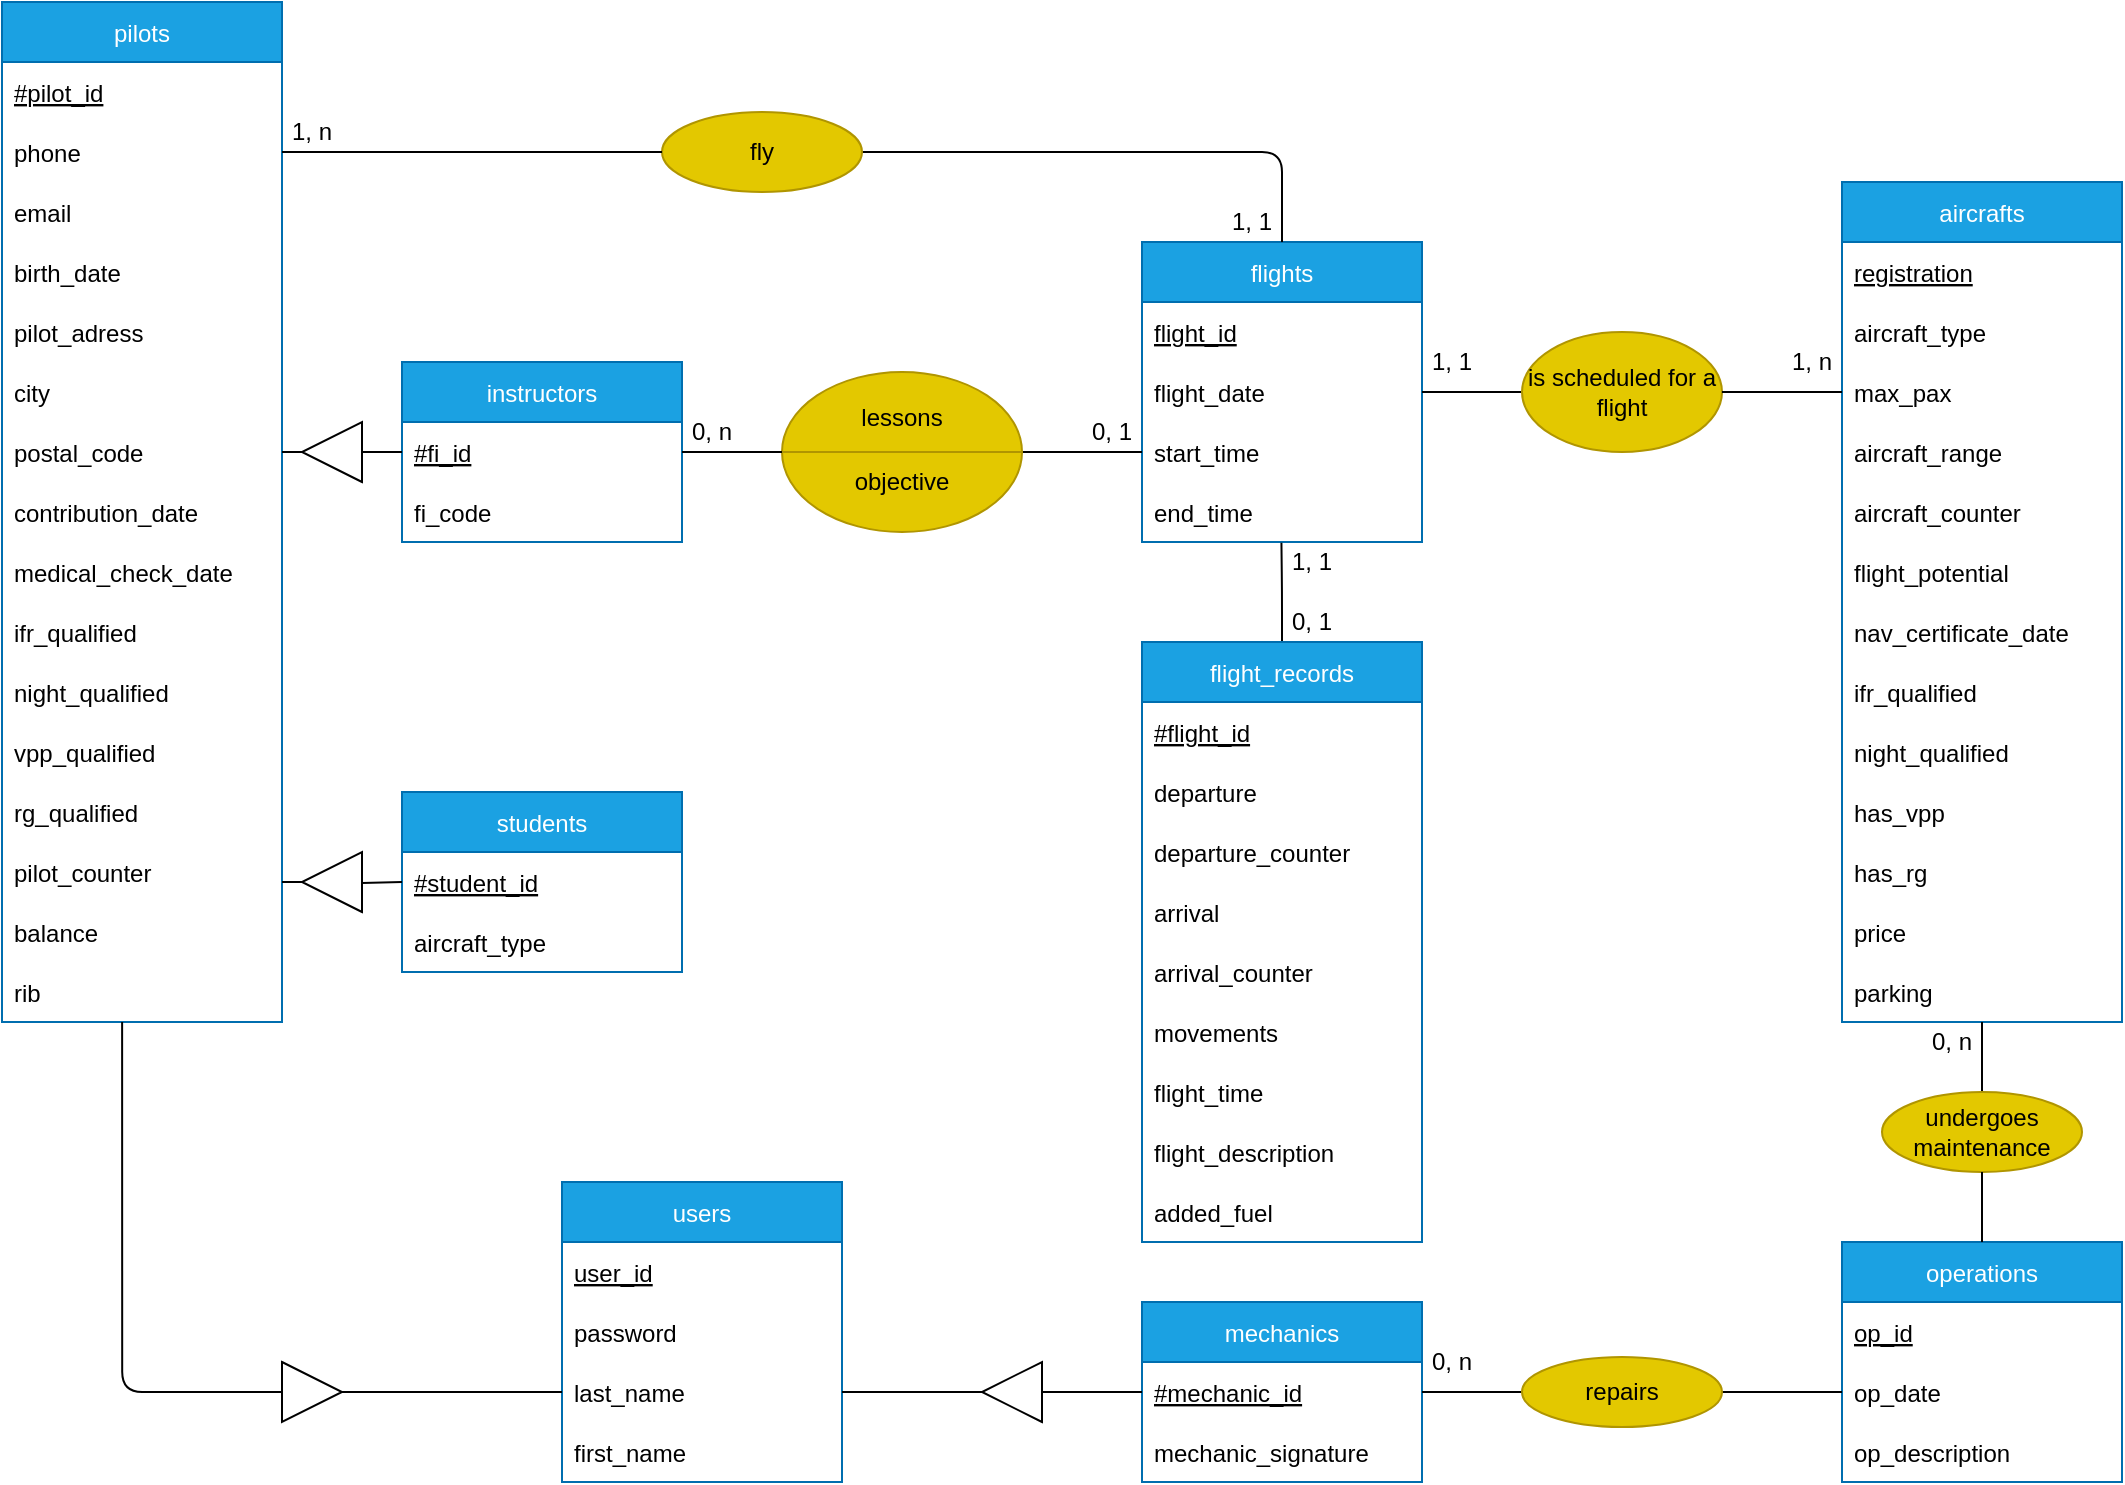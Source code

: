 <mxfile version="20.3.0" type="device"><diagram id="kAW9klxOi-WleZFakdpH" name="Page-1"><mxGraphModel dx="1627" dy="1148" grid="1" gridSize="10" guides="1" tooltips="1" connect="1" arrows="1" fold="1" page="1" pageScale="1" pageWidth="1654" pageHeight="1169" math="0" shadow="0"><root><mxCell id="0"/><mxCell id="1" parent="0"/><mxCell id="x0U0oFPfZaiFmtQgRwpw-55" value="pilots" style="swimlane;fontStyle=0;childLayout=stackLayout;horizontal=1;startSize=30;horizontalStack=0;resizeParent=1;resizeParentMax=0;resizeLast=0;collapsible=1;marginBottom=0;fillColor=#1ba1e2;strokeColor=#006EAF;fontColor=#ffffff;" parent="1" vertex="1"><mxGeometry width="140" height="510" as="geometry"/></mxCell><mxCell id="nm3q8u3Qe69YSmtWsKVZ-3" value="#pilot_id" style="text;strokeColor=none;fillColor=none;align=left;verticalAlign=middle;spacingLeft=4;spacingRight=4;overflow=hidden;points=[[0,0.5],[1,0.5]];portConstraint=eastwest;rotatable=0;fontStyle=4" parent="x0U0oFPfZaiFmtQgRwpw-55" vertex="1"><mxGeometry y="30" width="140" height="30" as="geometry"/></mxCell><mxCell id="YoBACH92K0BUrHr2XnvJ-1" value="phone" style="text;strokeColor=none;fillColor=none;align=left;verticalAlign=middle;spacingLeft=4;spacingRight=4;overflow=hidden;points=[[0,0.5],[1,0.5]];portConstraint=eastwest;rotatable=0;" parent="x0U0oFPfZaiFmtQgRwpw-55" vertex="1"><mxGeometry y="60" width="140" height="30" as="geometry"/></mxCell><mxCell id="x0U0oFPfZaiFmtQgRwpw-73" value="email" style="text;strokeColor=none;fillColor=none;align=left;verticalAlign=middle;spacingLeft=4;spacingRight=4;overflow=hidden;points=[[0,0.5],[1,0.5]];portConstraint=eastwest;rotatable=0;" parent="x0U0oFPfZaiFmtQgRwpw-55" vertex="1"><mxGeometry y="90" width="140" height="30" as="geometry"/></mxCell><mxCell id="nm3q8u3Qe69YSmtWsKVZ-4" value="birth_date" style="text;strokeColor=none;fillColor=none;align=left;verticalAlign=middle;spacingLeft=4;spacingRight=4;overflow=hidden;points=[[0,0.5],[1,0.5]];portConstraint=eastwest;rotatable=0;" parent="x0U0oFPfZaiFmtQgRwpw-55" vertex="1"><mxGeometry y="120" width="140" height="30" as="geometry"/></mxCell><mxCell id="x0U0oFPfZaiFmtQgRwpw-61" value="pilot_adress" style="text;strokeColor=none;fillColor=none;align=left;verticalAlign=middle;spacingLeft=4;spacingRight=4;overflow=hidden;points=[[0,0.5],[1,0.5]];portConstraint=eastwest;rotatable=0;" parent="x0U0oFPfZaiFmtQgRwpw-55" vertex="1"><mxGeometry y="150" width="140" height="30" as="geometry"/></mxCell><mxCell id="nm3q8u3Qe69YSmtWsKVZ-5" value="city" style="text;strokeColor=none;fillColor=none;align=left;verticalAlign=middle;spacingLeft=4;spacingRight=4;overflow=hidden;points=[[0,0.5],[1,0.5]];portConstraint=eastwest;rotatable=0;" parent="x0U0oFPfZaiFmtQgRwpw-55" vertex="1"><mxGeometry y="180" width="140" height="30" as="geometry"/></mxCell><mxCell id="x0U0oFPfZaiFmtQgRwpw-72" value="postal_code" style="text;strokeColor=none;fillColor=none;align=left;verticalAlign=middle;spacingLeft=4;spacingRight=4;overflow=hidden;points=[[0,0.5],[1,0.5]];portConstraint=eastwest;rotatable=0;" parent="x0U0oFPfZaiFmtQgRwpw-55" vertex="1"><mxGeometry y="210" width="140" height="30" as="geometry"/></mxCell><mxCell id="x0U0oFPfZaiFmtQgRwpw-62" value="contribution_date" style="text;strokeColor=none;fillColor=none;align=left;verticalAlign=middle;spacingLeft=4;spacingRight=4;overflow=hidden;points=[[0,0.5],[1,0.5]];portConstraint=eastwest;rotatable=0;" parent="x0U0oFPfZaiFmtQgRwpw-55" vertex="1"><mxGeometry y="240" width="140" height="30" as="geometry"/></mxCell><mxCell id="x0U0oFPfZaiFmtQgRwpw-63" value="medical_check_date" style="text;strokeColor=none;fillColor=none;align=left;verticalAlign=middle;spacingLeft=4;spacingRight=4;overflow=hidden;points=[[0,0.5],[1,0.5]];portConstraint=eastwest;rotatable=0;" parent="x0U0oFPfZaiFmtQgRwpw-55" vertex="1"><mxGeometry y="270" width="140" height="30" as="geometry"/></mxCell><mxCell id="x0U0oFPfZaiFmtQgRwpw-64" value="ifr_qualified" style="text;strokeColor=none;fillColor=none;align=left;verticalAlign=middle;spacingLeft=4;spacingRight=4;overflow=hidden;points=[[0,0.5],[1,0.5]];portConstraint=eastwest;rotatable=0;" parent="x0U0oFPfZaiFmtQgRwpw-55" vertex="1"><mxGeometry y="300" width="140" height="30" as="geometry"/></mxCell><mxCell id="x0U0oFPfZaiFmtQgRwpw-65" value="night_qualified" style="text;strokeColor=none;fillColor=none;align=left;verticalAlign=middle;spacingLeft=4;spacingRight=4;overflow=hidden;points=[[0,0.5],[1,0.5]];portConstraint=eastwest;rotatable=0;" parent="x0U0oFPfZaiFmtQgRwpw-55" vertex="1"><mxGeometry y="330" width="140" height="30" as="geometry"/></mxCell><mxCell id="x0U0oFPfZaiFmtQgRwpw-66" value="vpp_qualified" style="text;strokeColor=none;fillColor=none;align=left;verticalAlign=middle;spacingLeft=4;spacingRight=4;overflow=hidden;points=[[0,0.5],[1,0.5]];portConstraint=eastwest;rotatable=0;" parent="x0U0oFPfZaiFmtQgRwpw-55" vertex="1"><mxGeometry y="360" width="140" height="30" as="geometry"/></mxCell><mxCell id="x0U0oFPfZaiFmtQgRwpw-67" value="rg_qualified" style="text;strokeColor=none;fillColor=none;align=left;verticalAlign=middle;spacingLeft=4;spacingRight=4;overflow=hidden;points=[[0,0.5],[1,0.5]];portConstraint=eastwest;rotatable=0;" parent="x0U0oFPfZaiFmtQgRwpw-55" vertex="1"><mxGeometry y="390" width="140" height="30" as="geometry"/></mxCell><mxCell id="x0U0oFPfZaiFmtQgRwpw-68" value="pilot_counter" style="text;strokeColor=none;fillColor=none;align=left;verticalAlign=middle;spacingLeft=4;spacingRight=4;overflow=hidden;points=[[0,0.5],[1,0.5]];portConstraint=eastwest;rotatable=0;" parent="x0U0oFPfZaiFmtQgRwpw-55" vertex="1"><mxGeometry y="420" width="140" height="30" as="geometry"/></mxCell><mxCell id="x0U0oFPfZaiFmtQgRwpw-69" value="balance" style="text;strokeColor=none;fillColor=none;align=left;verticalAlign=middle;spacingLeft=4;spacingRight=4;overflow=hidden;points=[[0,0.5],[1,0.5]];portConstraint=eastwest;rotatable=0;" parent="x0U0oFPfZaiFmtQgRwpw-55" vertex="1"><mxGeometry y="450" width="140" height="30" as="geometry"/></mxCell><mxCell id="x0U0oFPfZaiFmtQgRwpw-70" value="rib" style="text;strokeColor=none;fillColor=none;align=left;verticalAlign=middle;spacingLeft=4;spacingRight=4;overflow=hidden;points=[[0,0.5],[1,0.5]];portConstraint=eastwest;rotatable=0;" parent="x0U0oFPfZaiFmtQgRwpw-55" vertex="1"><mxGeometry y="480" width="140" height="30" as="geometry"/></mxCell><mxCell id="x0U0oFPfZaiFmtQgRwpw-74" value="students" style="swimlane;fontStyle=0;childLayout=stackLayout;horizontal=1;startSize=30;horizontalStack=0;resizeParent=1;resizeParentMax=0;resizeLast=0;collapsible=1;marginBottom=0;fillColor=#1ba1e2;strokeColor=#006EAF;fontColor=#ffffff;" parent="1" vertex="1"><mxGeometry x="200" y="395" width="140" height="90" as="geometry"/></mxCell><mxCell id="YoBACH92K0BUrHr2XnvJ-4" value="#student_id" style="text;strokeColor=none;fillColor=none;align=left;verticalAlign=middle;spacingLeft=4;spacingRight=4;overflow=hidden;points=[[0,0.5],[1,0.5]];portConstraint=eastwest;rotatable=0;fontStyle=4" parent="x0U0oFPfZaiFmtQgRwpw-74" vertex="1"><mxGeometry y="30" width="140" height="30" as="geometry"/></mxCell><mxCell id="x0U0oFPfZaiFmtQgRwpw-91" value="aircraft_type" style="text;strokeColor=none;fillColor=none;align=left;verticalAlign=middle;spacingLeft=4;spacingRight=4;overflow=hidden;points=[[0,0.5],[1,0.5]];portConstraint=eastwest;rotatable=0;" parent="x0U0oFPfZaiFmtQgRwpw-74" vertex="1"><mxGeometry y="60" width="140" height="30" as="geometry"/></mxCell><mxCell id="nm3q8u3Qe69YSmtWsKVZ-9" value="" style="edgeStyle=orthogonalEdgeStyle;rounded=0;orthogonalLoop=1;jettySize=auto;html=1;startArrow=none;endArrow=none;endFill=0;strokeColor=default;entryX=1;entryY=0.5;entryDx=0;entryDy=0;exitX=1;exitY=0.5;exitDx=0;exitDy=0;" parent="1" source="nm3q8u3Qe69YSmtWsKVZ-10" edge="1"><mxGeometry relative="1" as="geometry"><mxPoint x="140" y="225" as="targetPoint"/></mxGeometry></mxCell><mxCell id="x0U0oFPfZaiFmtQgRwpw-89" value="instructors" style="swimlane;fontStyle=0;childLayout=stackLayout;horizontal=1;startSize=30;horizontalStack=0;resizeParent=1;resizeParentMax=0;resizeLast=0;collapsible=1;marginBottom=0;fillColor=#1ba1e2;strokeColor=#006EAF;fontColor=#ffffff;" parent="1" vertex="1"><mxGeometry x="200" y="180" width="140" height="90" as="geometry"/></mxCell><mxCell id="YoBACH92K0BUrHr2XnvJ-3" value="#fi_id" style="text;strokeColor=none;fillColor=none;align=left;verticalAlign=middle;spacingLeft=4;spacingRight=4;overflow=hidden;points=[[0,0.5],[1,0.5]];portConstraint=eastwest;rotatable=0;fontStyle=4" parent="x0U0oFPfZaiFmtQgRwpw-89" vertex="1"><mxGeometry y="30" width="140" height="30" as="geometry"/></mxCell><mxCell id="x0U0oFPfZaiFmtQgRwpw-76" value="fi_code" style="text;strokeColor=none;fillColor=none;align=left;verticalAlign=middle;spacingLeft=4;spacingRight=4;overflow=hidden;points=[[0,0.5],[1,0.5]];portConstraint=eastwest;rotatable=0;" parent="x0U0oFPfZaiFmtQgRwpw-89" vertex="1"><mxGeometry y="60" width="140" height="30" as="geometry"/></mxCell><mxCell id="x0U0oFPfZaiFmtQgRwpw-94" value="mechanics" style="swimlane;fontStyle=0;childLayout=stackLayout;horizontal=1;startSize=30;horizontalStack=0;resizeParent=1;resizeParentMax=0;resizeLast=0;collapsible=1;marginBottom=0;fillColor=#1ba1e2;strokeColor=#006EAF;fontColor=#ffffff;" parent="1" vertex="1"><mxGeometry x="570" y="650" width="140" height="90" as="geometry"/></mxCell><mxCell id="YoBACH92K0BUrHr2XnvJ-2" value="#mechanic_id" style="text;strokeColor=none;fillColor=none;align=left;verticalAlign=middle;spacingLeft=4;spacingRight=4;overflow=hidden;points=[[0,0.5],[1,0.5]];portConstraint=eastwest;rotatable=0;fontStyle=4" parent="x0U0oFPfZaiFmtQgRwpw-94" vertex="1"><mxGeometry y="30" width="140" height="30" as="geometry"/></mxCell><mxCell id="nm3q8u3Qe69YSmtWsKVZ-6" value="mechanic_signature" style="text;strokeColor=none;fillColor=none;align=left;verticalAlign=middle;spacingLeft=4;spacingRight=4;overflow=hidden;points=[[0,0.5],[1,0.5]];portConstraint=eastwest;rotatable=0;" parent="x0U0oFPfZaiFmtQgRwpw-94" vertex="1"><mxGeometry y="60" width="140" height="30" as="geometry"/></mxCell><mxCell id="x0U0oFPfZaiFmtQgRwpw-125" value="aircrafts" style="swimlane;fontStyle=0;childLayout=stackLayout;horizontal=1;startSize=30;horizontalStack=0;resizeParent=1;resizeParentMax=0;resizeLast=0;collapsible=1;marginBottom=0;fillColor=#1ba1e2;strokeColor=#006EAF;fontColor=#ffffff;" parent="1" vertex="1"><mxGeometry x="920" y="90" width="140" height="420" as="geometry"/></mxCell><mxCell id="x0U0oFPfZaiFmtQgRwpw-126" value="registration" style="text;strokeColor=none;fillColor=none;align=left;verticalAlign=middle;spacingLeft=4;spacingRight=4;overflow=hidden;points=[[0,0.5],[1,0.5]];portConstraint=eastwest;rotatable=0;fontStyle=4" parent="x0U0oFPfZaiFmtQgRwpw-125" vertex="1"><mxGeometry y="30" width="140" height="30" as="geometry"/></mxCell><mxCell id="x0U0oFPfZaiFmtQgRwpw-127" value="aircraft_type" style="text;strokeColor=none;fillColor=none;align=left;verticalAlign=middle;spacingLeft=4;spacingRight=4;overflow=hidden;points=[[0,0.5],[1,0.5]];portConstraint=eastwest;rotatable=0;" parent="x0U0oFPfZaiFmtQgRwpw-125" vertex="1"><mxGeometry y="60" width="140" height="30" as="geometry"/></mxCell><mxCell id="x0U0oFPfZaiFmtQgRwpw-128" value="max_pax" style="text;strokeColor=none;fillColor=none;align=left;verticalAlign=middle;spacingLeft=4;spacingRight=4;overflow=hidden;points=[[0,0.5],[1,0.5]];portConstraint=eastwest;rotatable=0;" parent="x0U0oFPfZaiFmtQgRwpw-125" vertex="1"><mxGeometry y="90" width="140" height="30" as="geometry"/></mxCell><mxCell id="x0U0oFPfZaiFmtQgRwpw-129" value="aircraft_range" style="text;strokeColor=none;fillColor=none;align=left;verticalAlign=middle;spacingLeft=4;spacingRight=4;overflow=hidden;points=[[0,0.5],[1,0.5]];portConstraint=eastwest;rotatable=0;" parent="x0U0oFPfZaiFmtQgRwpw-125" vertex="1"><mxGeometry y="120" width="140" height="30" as="geometry"/></mxCell><mxCell id="x0U0oFPfZaiFmtQgRwpw-130" value="aircraft_counter" style="text;strokeColor=none;fillColor=none;align=left;verticalAlign=middle;spacingLeft=4;spacingRight=4;overflow=hidden;points=[[0,0.5],[1,0.5]];portConstraint=eastwest;rotatable=0;" parent="x0U0oFPfZaiFmtQgRwpw-125" vertex="1"><mxGeometry y="150" width="140" height="30" as="geometry"/></mxCell><mxCell id="x0U0oFPfZaiFmtQgRwpw-131" value="flight_potential" style="text;strokeColor=none;fillColor=none;align=left;verticalAlign=middle;spacingLeft=4;spacingRight=4;overflow=hidden;points=[[0,0.5],[1,0.5]];portConstraint=eastwest;rotatable=0;" parent="x0U0oFPfZaiFmtQgRwpw-125" vertex="1"><mxGeometry y="180" width="140" height="30" as="geometry"/></mxCell><mxCell id="x0U0oFPfZaiFmtQgRwpw-132" value="nav_certificate_date" style="text;strokeColor=none;fillColor=none;align=left;verticalAlign=middle;spacingLeft=4;spacingRight=4;overflow=hidden;points=[[0,0.5],[1,0.5]];portConstraint=eastwest;rotatable=0;" parent="x0U0oFPfZaiFmtQgRwpw-125" vertex="1"><mxGeometry y="210" width="140" height="30" as="geometry"/></mxCell><mxCell id="x0U0oFPfZaiFmtQgRwpw-133" value="ifr_qualified" style="text;strokeColor=none;fillColor=none;align=left;verticalAlign=middle;spacingLeft=4;spacingRight=4;overflow=hidden;points=[[0,0.5],[1,0.5]];portConstraint=eastwest;rotatable=0;" parent="x0U0oFPfZaiFmtQgRwpw-125" vertex="1"><mxGeometry y="240" width="140" height="30" as="geometry"/></mxCell><mxCell id="x0U0oFPfZaiFmtQgRwpw-134" value="night_qualified" style="text;strokeColor=none;fillColor=none;align=left;verticalAlign=middle;spacingLeft=4;spacingRight=4;overflow=hidden;points=[[0,0.5],[1,0.5]];portConstraint=eastwest;rotatable=0;" parent="x0U0oFPfZaiFmtQgRwpw-125" vertex="1"><mxGeometry y="270" width="140" height="30" as="geometry"/></mxCell><mxCell id="x0U0oFPfZaiFmtQgRwpw-135" value="has_vpp" style="text;strokeColor=none;fillColor=none;align=left;verticalAlign=middle;spacingLeft=4;spacingRight=4;overflow=hidden;points=[[0,0.5],[1,0.5]];portConstraint=eastwest;rotatable=0;" parent="x0U0oFPfZaiFmtQgRwpw-125" vertex="1"><mxGeometry y="300" width="140" height="30" as="geometry"/></mxCell><mxCell id="x0U0oFPfZaiFmtQgRwpw-136" value="has_rg" style="text;strokeColor=none;fillColor=none;align=left;verticalAlign=middle;spacingLeft=4;spacingRight=4;overflow=hidden;points=[[0,0.5],[1,0.5]];portConstraint=eastwest;rotatable=0;" parent="x0U0oFPfZaiFmtQgRwpw-125" vertex="1"><mxGeometry y="330" width="140" height="30" as="geometry"/></mxCell><mxCell id="65gmRPwhW-qTGJclBpz--22" value="price" style="text;strokeColor=none;fillColor=none;align=left;verticalAlign=middle;spacingLeft=4;spacingRight=4;overflow=hidden;points=[[0,0.5],[1,0.5]];portConstraint=eastwest;rotatable=0;" parent="x0U0oFPfZaiFmtQgRwpw-125" vertex="1"><mxGeometry y="360" width="140" height="30" as="geometry"/></mxCell><mxCell id="x0U0oFPfZaiFmtQgRwpw-138" value="parking" style="text;strokeColor=none;fillColor=none;align=left;verticalAlign=middle;spacingLeft=4;spacingRight=4;overflow=hidden;points=[[0,0.5],[1,0.5]];portConstraint=eastwest;rotatable=0;" parent="x0U0oFPfZaiFmtQgRwpw-125" vertex="1"><mxGeometry y="390" width="140" height="30" as="geometry"/></mxCell><mxCell id="x0U0oFPfZaiFmtQgRwpw-152" value="flights" style="swimlane;fontStyle=0;childLayout=stackLayout;horizontal=1;startSize=30;horizontalStack=0;resizeParent=1;resizeParentMax=0;resizeLast=0;collapsible=1;marginBottom=0;fillColor=#1ba1e2;strokeColor=#006EAF;fontColor=#ffffff;" parent="1" vertex="1"><mxGeometry x="570" y="120" width="140" height="150" as="geometry"><mxRectangle x="570" y="120" width="130" height="30" as="alternateBounds"/></mxGeometry></mxCell><mxCell id="x0U0oFPfZaiFmtQgRwpw-153" value="flight_id" style="text;strokeColor=none;fillColor=none;align=left;verticalAlign=middle;spacingLeft=4;spacingRight=4;overflow=hidden;points=[[0,0.5],[1,0.5]];portConstraint=eastwest;rotatable=0;fontStyle=4" parent="x0U0oFPfZaiFmtQgRwpw-152" vertex="1"><mxGeometry y="30" width="140" height="30" as="geometry"/></mxCell><mxCell id="x0U0oFPfZaiFmtQgRwpw-156" value="flight_date" style="text;strokeColor=none;fillColor=none;align=left;verticalAlign=middle;spacingLeft=4;spacingRight=4;overflow=hidden;points=[[0,0.5],[1,0.5]];portConstraint=eastwest;rotatable=0;" parent="x0U0oFPfZaiFmtQgRwpw-152" vertex="1"><mxGeometry y="60" width="140" height="30" as="geometry"/></mxCell><mxCell id="x0U0oFPfZaiFmtQgRwpw-157" value="start_time" style="text;strokeColor=none;fillColor=none;align=left;verticalAlign=middle;spacingLeft=4;spacingRight=4;overflow=hidden;points=[[0,0.5],[1,0.5]];portConstraint=eastwest;rotatable=0;" parent="x0U0oFPfZaiFmtQgRwpw-152" vertex="1"><mxGeometry y="90" width="140" height="30" as="geometry"/></mxCell><mxCell id="x0U0oFPfZaiFmtQgRwpw-159" value="end_time" style="text;strokeColor=none;fillColor=none;align=left;verticalAlign=middle;spacingLeft=4;spacingRight=4;overflow=hidden;points=[[0,0.5],[1,0.5]];portConstraint=eastwest;rotatable=0;" parent="x0U0oFPfZaiFmtQgRwpw-152" vertex="1"><mxGeometry y="120" width="140" height="30" as="geometry"/></mxCell><mxCell id="65gmRPwhW-qTGJclBpz--10" style="edgeStyle=orthogonalEdgeStyle;rounded=1;orthogonalLoop=1;jettySize=auto;html=1;exitX=0.5;exitY=0;exitDx=0;exitDy=0;entryX=0.498;entryY=1.011;entryDx=0;entryDy=0;entryPerimeter=0;endArrow=none;endFill=0;" parent="1" source="x0U0oFPfZaiFmtQgRwpw-185" target="x0U0oFPfZaiFmtQgRwpw-159" edge="1"><mxGeometry relative="1" as="geometry"/></mxCell><mxCell id="x0U0oFPfZaiFmtQgRwpw-185" value="flight_records" style="swimlane;fontStyle=0;childLayout=stackLayout;horizontal=1;startSize=30;horizontalStack=0;resizeParent=1;resizeParentMax=0;resizeLast=0;collapsible=1;marginBottom=0;fillColor=#1ba1e2;strokeColor=#006EAF;fontColor=#ffffff;" parent="1" vertex="1"><mxGeometry x="570" y="320" width="140" height="300" as="geometry"/></mxCell><mxCell id="x0U0oFPfZaiFmtQgRwpw-186" value="#flight_id" style="text;strokeColor=none;fillColor=none;align=left;verticalAlign=middle;spacingLeft=4;spacingRight=4;overflow=hidden;points=[[0,0.5],[1,0.5]];portConstraint=eastwest;rotatable=0;fontStyle=4" parent="x0U0oFPfZaiFmtQgRwpw-185" vertex="1"><mxGeometry y="30" width="140" height="30" as="geometry"/></mxCell><mxCell id="nm3q8u3Qe69YSmtWsKVZ-31" value="departure" style="text;strokeColor=none;fillColor=none;align=left;verticalAlign=middle;spacingLeft=4;spacingRight=4;overflow=hidden;points=[[0,0.5],[1,0.5]];portConstraint=eastwest;rotatable=0;" parent="x0U0oFPfZaiFmtQgRwpw-185" vertex="1"><mxGeometry y="60" width="140" height="30" as="geometry"/></mxCell><mxCell id="x0U0oFPfZaiFmtQgRwpw-187" value="departure_counter" style="text;strokeColor=none;fillColor=none;align=left;verticalAlign=middle;spacingLeft=4;spacingRight=4;overflow=hidden;points=[[0,0.5],[1,0.5]];portConstraint=eastwest;rotatable=0;" parent="x0U0oFPfZaiFmtQgRwpw-185" vertex="1"><mxGeometry y="90" width="140" height="30" as="geometry"/></mxCell><mxCell id="x0U0oFPfZaiFmtQgRwpw-189" value="arrival" style="text;strokeColor=none;fillColor=none;align=left;verticalAlign=middle;spacingLeft=4;spacingRight=4;overflow=hidden;points=[[0,0.5],[1,0.5]];portConstraint=eastwest;rotatable=0;" parent="x0U0oFPfZaiFmtQgRwpw-185" vertex="1"><mxGeometry y="120" width="140" height="30" as="geometry"/></mxCell><mxCell id="nm3q8u3Qe69YSmtWsKVZ-32" value="arrival_counter" style="text;strokeColor=none;fillColor=none;align=left;verticalAlign=middle;spacingLeft=4;spacingRight=4;overflow=hidden;points=[[0,0.5],[1,0.5]];portConstraint=eastwest;rotatable=0;" parent="x0U0oFPfZaiFmtQgRwpw-185" vertex="1"><mxGeometry y="150" width="140" height="30" as="geometry"/></mxCell><mxCell id="x0U0oFPfZaiFmtQgRwpw-190" value="movements" style="text;strokeColor=none;fillColor=none;align=left;verticalAlign=middle;spacingLeft=4;spacingRight=4;overflow=hidden;points=[[0,0.5],[1,0.5]];portConstraint=eastwest;rotatable=0;" parent="x0U0oFPfZaiFmtQgRwpw-185" vertex="1"><mxGeometry y="180" width="140" height="30" as="geometry"/></mxCell><mxCell id="x0U0oFPfZaiFmtQgRwpw-191" value="flight_time" style="text;strokeColor=none;fillColor=none;align=left;verticalAlign=middle;spacingLeft=4;spacingRight=4;overflow=hidden;points=[[0,0.5],[1,0.5]];portConstraint=eastwest;rotatable=0;" parent="x0U0oFPfZaiFmtQgRwpw-185" vertex="1"><mxGeometry y="210" width="140" height="30" as="geometry"/></mxCell><mxCell id="x0U0oFPfZaiFmtQgRwpw-160" value="flight_description" style="text;strokeColor=none;fillColor=none;align=left;verticalAlign=middle;spacingLeft=4;spacingRight=4;overflow=hidden;points=[[0,0.5],[1,0.5]];portConstraint=eastwest;rotatable=0;" parent="x0U0oFPfZaiFmtQgRwpw-185" vertex="1"><mxGeometry y="240" width="140" height="30" as="geometry"/></mxCell><mxCell id="x0U0oFPfZaiFmtQgRwpw-192" value="added_fuel" style="text;strokeColor=none;fillColor=none;align=left;verticalAlign=middle;spacingLeft=4;spacingRight=4;overflow=hidden;points=[[0,0.5],[1,0.5]];portConstraint=eastwest;rotatable=0;" parent="x0U0oFPfZaiFmtQgRwpw-185" vertex="1"><mxGeometry y="270" width="140" height="30" as="geometry"/></mxCell><mxCell id="nm3q8u3Qe69YSmtWsKVZ-10" value="" style="triangle;whiteSpace=wrap;html=1;rotation=-180;" parent="1" vertex="1"><mxGeometry x="150" y="210" width="30" height="30" as="geometry"/></mxCell><mxCell id="nm3q8u3Qe69YSmtWsKVZ-11" value="" style="edgeStyle=orthogonalEdgeStyle;rounded=0;orthogonalLoop=1;jettySize=auto;html=1;endArrow=none;" parent="1" source="x0U0oFPfZaiFmtQgRwpw-89" target="nm3q8u3Qe69YSmtWsKVZ-10" edge="1"><mxGeometry relative="1" as="geometry"><mxPoint x="230" y="195" as="sourcePoint"/><mxPoint x="140" y="195" as="targetPoint"/></mxGeometry></mxCell><mxCell id="nm3q8u3Qe69YSmtWsKVZ-15" style="edgeStyle=orthogonalEdgeStyle;rounded=1;orthogonalLoop=1;jettySize=auto;html=1;exitX=1;exitY=0.5;exitDx=0;exitDy=0;entryX=0;entryY=0.5;entryDx=0;entryDy=0;strokeColor=default;endArrow=none;endFill=0;startArrow=none;" parent="1" source="nm3q8u3Qe69YSmtWsKVZ-16" target="x0U0oFPfZaiFmtQgRwpw-157" edge="1"><mxGeometry relative="1" as="geometry"/></mxCell><mxCell id="nm3q8u3Qe69YSmtWsKVZ-16" value="" style="ellipse;whiteSpace=wrap;html=1;fillColor=#e3c800;strokeColor=#B09500;fontColor=#000000;" parent="1" vertex="1"><mxGeometry x="390" y="185" width="120" height="80" as="geometry"/></mxCell><mxCell id="nm3q8u3Qe69YSmtWsKVZ-17" value="" style="edgeStyle=orthogonalEdgeStyle;rounded=1;orthogonalLoop=1;jettySize=auto;html=1;exitX=1;exitY=0.5;exitDx=0;exitDy=0;entryX=0;entryY=0.5;entryDx=0;entryDy=0;strokeColor=default;endArrow=none;endFill=0;" parent="1" source="YoBACH92K0BUrHr2XnvJ-3" target="nm3q8u3Qe69YSmtWsKVZ-16" edge="1"><mxGeometry relative="1" as="geometry"><mxPoint x="480" y="370" as="sourcePoint"/><mxPoint x="716.86" y="270.54" as="targetPoint"/></mxGeometry></mxCell><mxCell id="nm3q8u3Qe69YSmtWsKVZ-18" value="" style="endArrow=none;html=1;rounded=1;strokeColor=#B09500;exitX=0;exitY=0.5;exitDx=0;exitDy=0;entryX=1;entryY=0.5;entryDx=0;entryDy=0;fillColor=#e3c800;" parent="1" source="nm3q8u3Qe69YSmtWsKVZ-16" target="nm3q8u3Qe69YSmtWsKVZ-16" edge="1"><mxGeometry width="50" height="50" relative="1" as="geometry"><mxPoint x="450" y="185" as="sourcePoint"/><mxPoint x="500" y="135" as="targetPoint"/></mxGeometry></mxCell><mxCell id="nm3q8u3Qe69YSmtWsKVZ-19" value="lessons" style="text;html=1;strokeColor=none;fillColor=none;align=center;verticalAlign=middle;whiteSpace=wrap;rounded=0;" parent="1" vertex="1"><mxGeometry x="420" y="190" width="60" height="35" as="geometry"/></mxCell><mxCell id="nm3q8u3Qe69YSmtWsKVZ-20" value="objective" style="text;html=1;strokeColor=none;fillColor=none;align=center;verticalAlign=middle;whiteSpace=wrap;rounded=0;" parent="1" vertex="1"><mxGeometry x="420" y="225" width="60" height="30" as="geometry"/></mxCell><mxCell id="nm3q8u3Qe69YSmtWsKVZ-21" style="edgeStyle=orthogonalEdgeStyle;rounded=1;orthogonalLoop=1;jettySize=auto;html=1;exitX=0;exitY=0.5;exitDx=0;exitDy=0;entryX=1;entryY=0.5;entryDx=0;entryDy=0;strokeColor=default;endArrow=none;endFill=0;startArrow=none;" parent="1" source="nm3q8u3Qe69YSmtWsKVZ-35" target="x0U0oFPfZaiFmtQgRwpw-156" edge="1"><mxGeometry relative="1" as="geometry"/></mxCell><mxCell id="nm3q8u3Qe69YSmtWsKVZ-35" value="is scheduled for a flight" style="ellipse;whiteSpace=wrap;html=1;fillColor=#e3c800;strokeColor=#B09500;fontColor=#000000;" parent="1" vertex="1"><mxGeometry x="760" y="165" width="100" height="60" as="geometry"/></mxCell><mxCell id="nm3q8u3Qe69YSmtWsKVZ-36" value="" style="edgeStyle=orthogonalEdgeStyle;rounded=1;orthogonalLoop=1;jettySize=auto;html=1;exitX=0;exitY=0.5;exitDx=0;exitDy=0;entryX=1;entryY=0.5;entryDx=0;entryDy=0;strokeColor=default;endArrow=none;endFill=0;" parent="1" source="x0U0oFPfZaiFmtQgRwpw-128" target="nm3q8u3Qe69YSmtWsKVZ-35" edge="1"><mxGeometry relative="1" as="geometry"><mxPoint x="920" y="195" as="sourcePoint"/><mxPoint x="700" y="195" as="targetPoint"/></mxGeometry></mxCell><mxCell id="nm3q8u3Qe69YSmtWsKVZ-38" value="1, n" style="text;html=1;strokeColor=none;fillColor=none;align=center;verticalAlign=middle;whiteSpace=wrap;rounded=0;" parent="1" vertex="1"><mxGeometry x="890" y="170" width="30" height="20" as="geometry"/></mxCell><mxCell id="nm3q8u3Qe69YSmtWsKVZ-39" value="1, 1" style="text;html=1;strokeColor=none;fillColor=none;align=center;verticalAlign=middle;whiteSpace=wrap;rounded=0;" parent="1" vertex="1"><mxGeometry x="710" y="170" width="30" height="20" as="geometry"/></mxCell><mxCell id="nm3q8u3Qe69YSmtWsKVZ-41" value="0, n" style="text;html=1;strokeColor=none;fillColor=none;align=center;verticalAlign=middle;whiteSpace=wrap;rounded=0;" parent="1" vertex="1"><mxGeometry x="340" y="205" width="30" height="20" as="geometry"/></mxCell><mxCell id="nm3q8u3Qe69YSmtWsKVZ-42" value="0, 1" style="text;html=1;strokeColor=none;fillColor=none;align=center;verticalAlign=middle;whiteSpace=wrap;rounded=0;" parent="1" vertex="1"><mxGeometry x="540" y="205" width="30" height="20" as="geometry"/></mxCell><mxCell id="nm3q8u3Qe69YSmtWsKVZ-51" value="0, n" style="text;html=1;strokeColor=none;fillColor=none;align=center;verticalAlign=middle;whiteSpace=wrap;rounded=0;" parent="1" vertex="1"><mxGeometry x="960" y="510" width="30" height="20" as="geometry"/></mxCell><mxCell id="KqA2OF_-hJYLMIufa2RL-1" value="users" style="swimlane;fontStyle=0;childLayout=stackLayout;horizontal=1;startSize=30;horizontalStack=0;resizeParent=1;resizeParentMax=0;resizeLast=0;collapsible=1;marginBottom=0;fillColor=#1ba1e2;strokeColor=#006EAF;fontColor=#ffffff;" parent="1" vertex="1"><mxGeometry x="280" y="590" width="140" height="150" as="geometry"/></mxCell><mxCell id="KqA2OF_-hJYLMIufa2RL-2" value="user_id" style="text;strokeColor=none;fillColor=none;align=left;verticalAlign=middle;spacingLeft=4;spacingRight=4;overflow=hidden;points=[[0,0.5],[1,0.5]];portConstraint=eastwest;rotatable=0;fontStyle=4" parent="KqA2OF_-hJYLMIufa2RL-1" vertex="1"><mxGeometry y="30" width="140" height="30" as="geometry"/></mxCell><mxCell id="KqA2OF_-hJYLMIufa2RL-3" value="password" style="text;strokeColor=none;fillColor=none;align=left;verticalAlign=middle;spacingLeft=4;spacingRight=4;overflow=hidden;points=[[0,0.5],[1,0.5]];portConstraint=eastwest;rotatable=0;" parent="KqA2OF_-hJYLMIufa2RL-1" vertex="1"><mxGeometry y="60" width="140" height="30" as="geometry"/></mxCell><mxCell id="KqA2OF_-hJYLMIufa2RL-4" value="last_name" style="text;strokeColor=none;fillColor=none;align=left;verticalAlign=middle;spacingLeft=4;spacingRight=4;overflow=hidden;points=[[0,0.5],[1,0.5]];portConstraint=eastwest;rotatable=0;" parent="KqA2OF_-hJYLMIufa2RL-1" vertex="1"><mxGeometry y="90" width="140" height="30" as="geometry"/></mxCell><mxCell id="KqA2OF_-hJYLMIufa2RL-5" value="first_name" style="text;strokeColor=none;fillColor=none;align=left;verticalAlign=middle;spacingLeft=4;spacingRight=4;overflow=hidden;points=[[0,0.5],[1,0.5]];portConstraint=eastwest;rotatable=0;" parent="KqA2OF_-hJYLMIufa2RL-1" vertex="1"><mxGeometry y="120" width="140" height="30" as="geometry"/></mxCell><mxCell id="KqA2OF_-hJYLMIufa2RL-6" style="edgeStyle=orthogonalEdgeStyle;rounded=0;orthogonalLoop=1;jettySize=auto;html=1;entryX=1;entryY=0.5;entryDx=0;entryDy=0;endArrow=none;endFill=0;startArrow=none;" parent="1" target="KqA2OF_-hJYLMIufa2RL-4" edge="1" source="HsppEcompL84B1vxJyMU-4"><mxGeometry relative="1" as="geometry"><mxPoint x="790" y="695" as="sourcePoint"/></mxGeometry></mxCell><mxCell id="KqA2OF_-hJYLMIufa2RL-8" style="edgeStyle=orthogonalEdgeStyle;rounded=1;orthogonalLoop=1;jettySize=auto;html=1;exitX=0;exitY=0.5;exitDx=0;exitDy=0;entryX=0.429;entryY=1;entryDx=0;entryDy=0;entryPerimeter=0;endArrow=none;endFill=0;startArrow=none;" parent="1" source="HsppEcompL84B1vxJyMU-1" target="x0U0oFPfZaiFmtQgRwpw-70" edge="1"><mxGeometry relative="1" as="geometry"/></mxCell><mxCell id="HsppEcompL84B1vxJyMU-1" value="" style="triangle;whiteSpace=wrap;html=1;rotation=-180;direction=west;" parent="1" vertex="1"><mxGeometry x="140" y="680" width="30" height="30" as="geometry"/></mxCell><mxCell id="HsppEcompL84B1vxJyMU-2" value="" style="edgeStyle=orthogonalEdgeStyle;rounded=1;orthogonalLoop=1;jettySize=auto;html=1;exitX=0;exitY=0.5;exitDx=0;exitDy=0;entryX=1;entryY=0.5;entryDx=0;entryDy=0;endArrow=none;endFill=0;" parent="1" source="KqA2OF_-hJYLMIufa2RL-4" target="HsppEcompL84B1vxJyMU-1" edge="1"><mxGeometry relative="1" as="geometry"><mxPoint x="280" y="695" as="sourcePoint"/><mxPoint x="60.06" y="480" as="targetPoint"/></mxGeometry></mxCell><mxCell id="65gmRPwhW-qTGJclBpz--8" style="edgeStyle=orthogonalEdgeStyle;rounded=1;orthogonalLoop=1;jettySize=auto;html=1;entryX=0.5;entryY=0;entryDx=0;entryDy=0;endArrow=none;endFill=0;startArrow=none;" parent="1" source="65gmRPwhW-qTGJclBpz--14" target="x0U0oFPfZaiFmtQgRwpw-152" edge="1"><mxGeometry relative="1" as="geometry"><mxPoint x="140" y="100" as="sourcePoint"/></mxGeometry></mxCell><mxCell id="65gmRPwhW-qTGJclBpz--11" value="1, 1" style="text;html=1;strokeColor=none;fillColor=none;align=center;verticalAlign=middle;whiteSpace=wrap;rounded=0;" parent="1" vertex="1"><mxGeometry x="640" y="270" width="30" height="20" as="geometry"/></mxCell><mxCell id="65gmRPwhW-qTGJclBpz--12" value="0, 1" style="text;html=1;strokeColor=none;fillColor=none;align=center;verticalAlign=middle;whiteSpace=wrap;rounded=0;" parent="1" vertex="1"><mxGeometry x="640" y="300" width="30" height="20" as="geometry"/></mxCell><mxCell id="65gmRPwhW-qTGJclBpz--14" value="fly" style="ellipse;whiteSpace=wrap;html=1;fillColor=#e3c800;strokeColor=#B09500;fontColor=#000000;" parent="1" vertex="1"><mxGeometry x="330" y="55" width="100" height="40" as="geometry"/></mxCell><mxCell id="65gmRPwhW-qTGJclBpz--15" value="" style="edgeStyle=orthogonalEdgeStyle;rounded=1;orthogonalLoop=1;jettySize=auto;html=1;entryX=0;entryY=0.5;entryDx=0;entryDy=0;endArrow=none;endFill=0;exitX=1;exitY=0.5;exitDx=0;exitDy=0;" parent="1" source="YoBACH92K0BUrHr2XnvJ-1" target="65gmRPwhW-qTGJclBpz--14" edge="1"><mxGeometry relative="1" as="geometry"><mxPoint x="160" y="80" as="sourcePoint"/><mxPoint x="640" y="120" as="targetPoint"/></mxGeometry></mxCell><mxCell id="65gmRPwhW-qTGJclBpz--16" value="1, 1" style="text;html=1;strokeColor=none;fillColor=none;align=center;verticalAlign=middle;whiteSpace=wrap;rounded=0;" parent="1" vertex="1"><mxGeometry x="610" y="100" width="30" height="20" as="geometry"/></mxCell><mxCell id="65gmRPwhW-qTGJclBpz--17" value="1, n" style="text;html=1;strokeColor=none;fillColor=none;align=center;verticalAlign=middle;whiteSpace=wrap;rounded=0;" parent="1" vertex="1"><mxGeometry x="140" y="55" width="30" height="20" as="geometry"/></mxCell><mxCell id="65gmRPwhW-qTGJclBpz--18" value="" style="edgeStyle=orthogonalEdgeStyle;rounded=0;orthogonalLoop=1;jettySize=auto;html=1;startArrow=none;endArrow=none;endFill=0;strokeColor=default;entryX=1;entryY=0.5;entryDx=0;entryDy=0;exitX=1;exitY=0.5;exitDx=0;exitDy=0;" parent="1" source="65gmRPwhW-qTGJclBpz--19" edge="1"><mxGeometry relative="1" as="geometry"><mxPoint x="140" y="440" as="targetPoint"/></mxGeometry></mxCell><mxCell id="65gmRPwhW-qTGJclBpz--19" value="" style="triangle;whiteSpace=wrap;html=1;rotation=-180;" parent="1" vertex="1"><mxGeometry x="150" y="425" width="30" height="30" as="geometry"/></mxCell><mxCell id="65gmRPwhW-qTGJclBpz--20" value="" style="edgeStyle=orthogonalEdgeStyle;rounded=0;orthogonalLoop=1;jettySize=auto;html=1;endArrow=none;" parent="1" target="65gmRPwhW-qTGJclBpz--19" edge="1"><mxGeometry relative="1" as="geometry"><mxPoint x="200" y="440.0" as="sourcePoint"/><mxPoint x="140" y="410" as="targetPoint"/></mxGeometry></mxCell><mxCell id="HsppEcompL84B1vxJyMU-4" value="" style="triangle;whiteSpace=wrap;html=1;rotation=-180;" parent="1" vertex="1"><mxGeometry x="490" y="680" width="30" height="30" as="geometry"/></mxCell><mxCell id="S03uqErR6uXBhgymzN4f-1" value="" style="edgeStyle=orthogonalEdgeStyle;rounded=0;orthogonalLoop=1;jettySize=auto;html=1;entryX=0;entryY=0.5;entryDx=0;entryDy=0;endArrow=none;endFill=0;exitX=0;exitY=0.5;exitDx=0;exitDy=0;" edge="1" parent="1" source="YoBACH92K0BUrHr2XnvJ-2" target="HsppEcompL84B1vxJyMU-4"><mxGeometry relative="1" as="geometry"><mxPoint x="650" y="695" as="sourcePoint"/><mxPoint x="420" y="695" as="targetPoint"/></mxGeometry></mxCell><mxCell id="S03uqErR6uXBhgymzN4f-7" style="edgeStyle=orthogonalEdgeStyle;rounded=0;orthogonalLoop=1;jettySize=auto;html=1;exitX=0.5;exitY=0;exitDx=0;exitDy=0;entryX=0.5;entryY=1;entryDx=0;entryDy=0;entryPerimeter=0;endArrow=none;endFill=0;startArrow=none;" edge="1" parent="1" source="S03uqErR6uXBhgymzN4f-10" target="x0U0oFPfZaiFmtQgRwpw-138"><mxGeometry relative="1" as="geometry"/></mxCell><mxCell id="S03uqErR6uXBhgymzN4f-2" value="operations" style="swimlane;fontStyle=0;childLayout=stackLayout;horizontal=1;startSize=30;horizontalStack=0;resizeParent=1;resizeParentMax=0;resizeLast=0;collapsible=1;marginBottom=0;fillColor=#1ba1e2;strokeColor=#006EAF;fontColor=#ffffff;" vertex="1" parent="1"><mxGeometry x="920" y="620" width="140" height="120" as="geometry"/></mxCell><mxCell id="S03uqErR6uXBhgymzN4f-3" value="op_id" style="text;strokeColor=none;fillColor=none;align=left;verticalAlign=middle;spacingLeft=4;spacingRight=4;overflow=hidden;points=[[0,0.5],[1,0.5]];portConstraint=eastwest;rotatable=0;fontStyle=4" vertex="1" parent="S03uqErR6uXBhgymzN4f-2"><mxGeometry y="30" width="140" height="30" as="geometry"/></mxCell><mxCell id="S03uqErR6uXBhgymzN4f-4" value="op_date" style="text;strokeColor=none;fillColor=none;align=left;verticalAlign=middle;spacingLeft=4;spacingRight=4;overflow=hidden;points=[[0,0.5],[1,0.5]];portConstraint=eastwest;rotatable=0;" vertex="1" parent="S03uqErR6uXBhgymzN4f-2"><mxGeometry y="60" width="140" height="30" as="geometry"/></mxCell><mxCell id="S03uqErR6uXBhgymzN4f-5" value="op_description" style="text;strokeColor=none;fillColor=none;align=left;verticalAlign=middle;spacingLeft=4;spacingRight=4;overflow=hidden;points=[[0,0.5],[1,0.5]];portConstraint=eastwest;rotatable=0;" vertex="1" parent="S03uqErR6uXBhgymzN4f-2"><mxGeometry y="90" width="140" height="30" as="geometry"/></mxCell><mxCell id="S03uqErR6uXBhgymzN4f-6" style="edgeStyle=orthogonalEdgeStyle;rounded=0;orthogonalLoop=1;jettySize=auto;html=1;exitX=1;exitY=0.5;exitDx=0;exitDy=0;entryX=0;entryY=0.5;entryDx=0;entryDy=0;endArrow=none;endFill=0;" edge="1" parent="1" source="YoBACH92K0BUrHr2XnvJ-2" target="S03uqErR6uXBhgymzN4f-4"><mxGeometry relative="1" as="geometry"/></mxCell><mxCell id="S03uqErR6uXBhgymzN4f-8" value="0, n" style="text;html=1;strokeColor=none;fillColor=none;align=center;verticalAlign=middle;whiteSpace=wrap;rounded=0;" vertex="1" parent="1"><mxGeometry x="710" y="670" width="30" height="20" as="geometry"/></mxCell><mxCell id="S03uqErR6uXBhgymzN4f-9" value="repairs" style="ellipse;whiteSpace=wrap;html=1;fillColor=#e3c800;strokeColor=#B09500;fontColor=#000000;" vertex="1" parent="1"><mxGeometry x="760" y="677.5" width="100" height="35" as="geometry"/></mxCell><mxCell id="S03uqErR6uXBhgymzN4f-10" value="undergoes maintenance" style="ellipse;whiteSpace=wrap;html=1;fillColor=#e3c800;strokeColor=#B09500;fontColor=#000000;" vertex="1" parent="1"><mxGeometry x="940" y="545" width="100" height="40" as="geometry"/></mxCell><mxCell id="S03uqErR6uXBhgymzN4f-11" value="" style="edgeStyle=orthogonalEdgeStyle;rounded=0;orthogonalLoop=1;jettySize=auto;html=1;exitX=0.5;exitY=0;exitDx=0;exitDy=0;entryX=0.5;entryY=1;entryDx=0;entryDy=0;entryPerimeter=0;endArrow=none;endFill=0;" edge="1" parent="1" source="S03uqErR6uXBhgymzN4f-2" target="S03uqErR6uXBhgymzN4f-10"><mxGeometry relative="1" as="geometry"><mxPoint x="990" y="620" as="sourcePoint"/><mxPoint x="990" y="510" as="targetPoint"/></mxGeometry></mxCell></root></mxGraphModel></diagram></mxfile>
